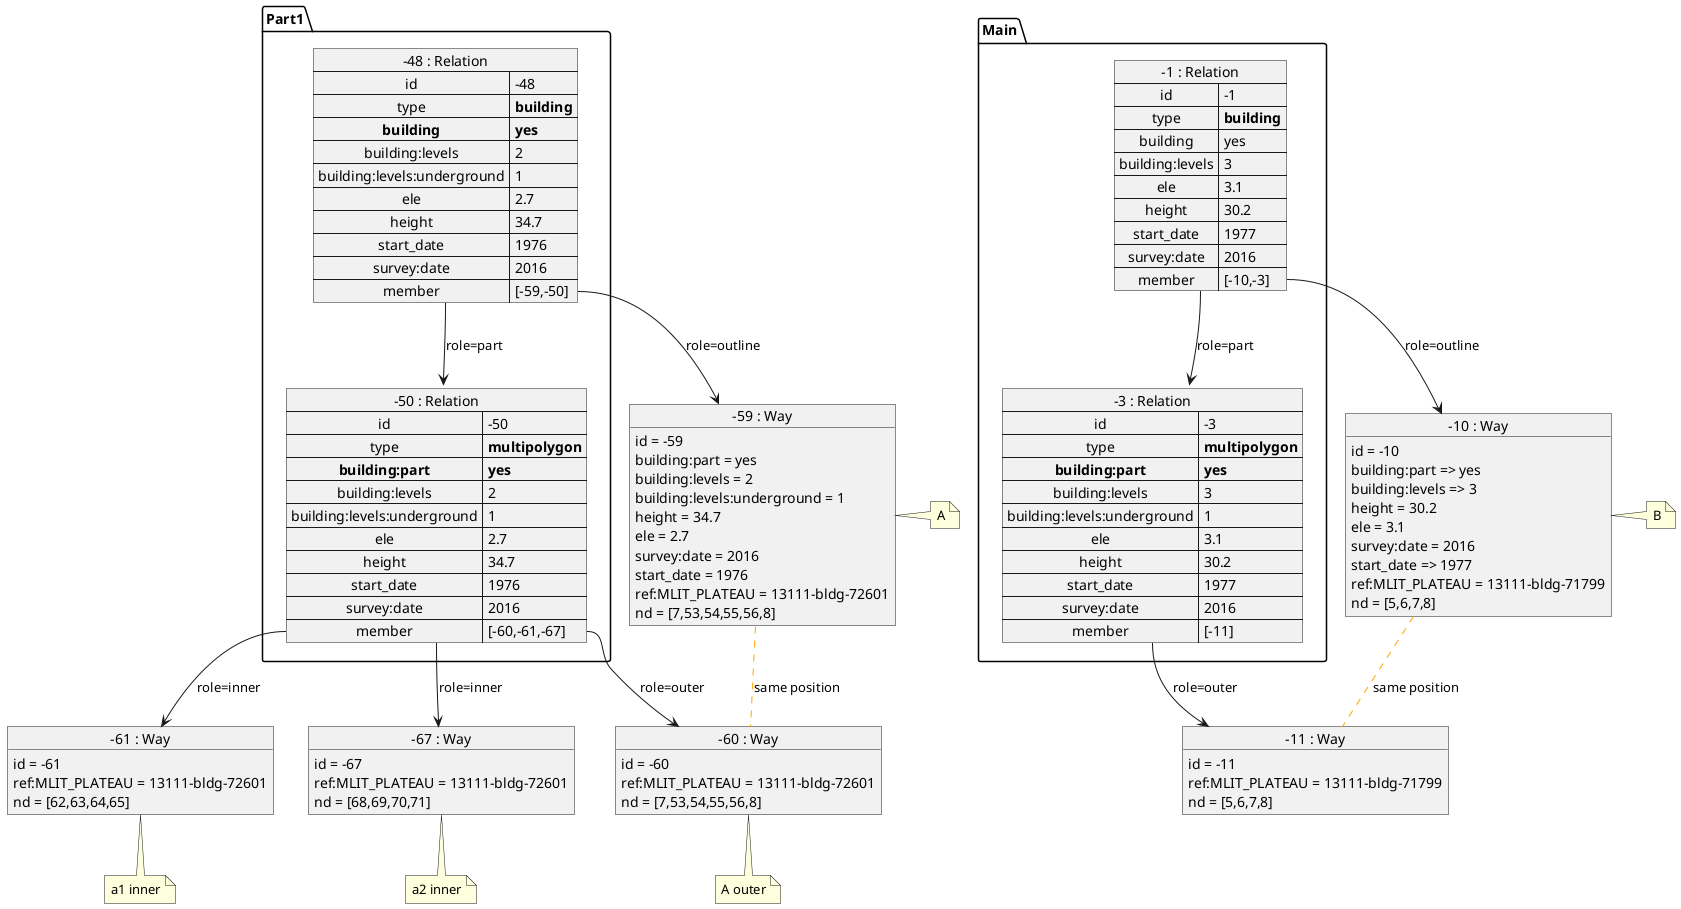 @startuml
object "-59 : Way" as Way_59 {
  id = -59
  building:part = yes
  building:levels = 2
  building:levels:underground = 1
  height = 34.7
  ele = 2.7
  survey:date = 2016
  start_date = 1976
  ref:MLIT_PLATEAU = 13111-bldg-72601
  nd = [7,53,54,55,56,8]
}
note right : A

object "-60 : Way" as Way_60 {
  id = -60
  ref:MLIT_PLATEAU = 13111-bldg-72601
  nd = [7,53,54,55,56,8]
}
note bottom : A outer

object "-61 : Way" as Way_61 {
  id = -61
  ref:MLIT_PLATEAU = 13111-bldg-72601
  nd = [62,63,64,65]
}
note bottom : a1 inner

object "-10 : Way" as Way_10 {
  id = -10
  building:part => yes
  building:levels => 3
  height = 30.2
  ele = 3.1
  survey:date = 2016
  start_date => 1977
  ref:MLIT_PLATEAU = 13111-bldg-71799
  nd = [5,6,7,8]
}
note right : B

object "-11 : Way" as Way_11 {
  id = -11
  ref:MLIT_PLATEAU = 13111-bldg-71799
  nd = [5,6,7,8]
}

object "-67 : Way" as Way_67 {
  id = -67
  ref:MLIT_PLATEAU = 13111-bldg-72601
  nd = [68,69,70,71]
}
note bottom : a2 inner

Way_10 .[#orange] Way_11 : same position
Way_59 .[#orange] Way_60 : same position

package Part1 {
  map "-50 : Relation" as Relation_50 {
    id => -50
    type => **multipolygon**
    **building:part** => **yes**
    building:levels => 2
    building:levels:underground => 1
    ele => 2.7
    height => 34.7
    start_date => 1976
    survey:date => 2016
    member => [-60,-61,-67]
  }
  Relation_50::member --> Way_60 : role=outer
  Relation_50::member --> Way_61 : role=inner
  Relation_50::member --> Way_67 : role=inner

  map "-48 : Relation" as Relation_48 {
    id => -48
    type => **building**
    **building** => **yes**
    building:levels => 2
    building:levels:underground => 1
    ele => 2.7
    height => 34.7
    start_date => 1976
    survey:date => 2016
    member => [-59,-50]
  }
  Relation_48::member --> Way_59 : role=outline
  Relation_48::member --> Relation_50 : role=part
}

package Main {
  map "-3 : Relation" as Relation_3 {
    id => -3
    type => **multipolygon**
    **building:part** => **yes**
    building:levels => 3
    building:levels:underground => 1
    ele => 3.1
    height => 30.2
    start_date => 1977
    survey:date => 2016
    member => [-11]
  }
  Relation_3::member --> Way_11	: role=outer

  map "-1 : Relation" as Relation_1 {
    id => -1
    type => **building**
    building => yes
    building:levels => 3
    ele => 3.1
    height => 30.2
    start_date => 1977
    survey:date => 2016
    member => [-10,-3]
  }
  Relation_1::member --> Relation_3	: role=part
  Relation_1::member --> Way_10	: role=outline
}
@enduml
